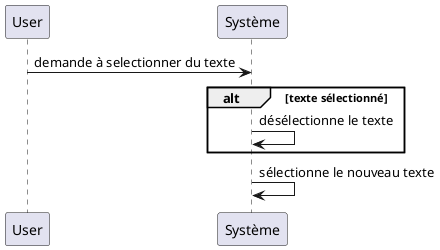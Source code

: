@startuml

User->Système : demande à selectionner du texte
alt texte sélectionné

Système->Système : désélectionne le texte
end

Système->Système : sélectionne le nouveau texte
@enduml